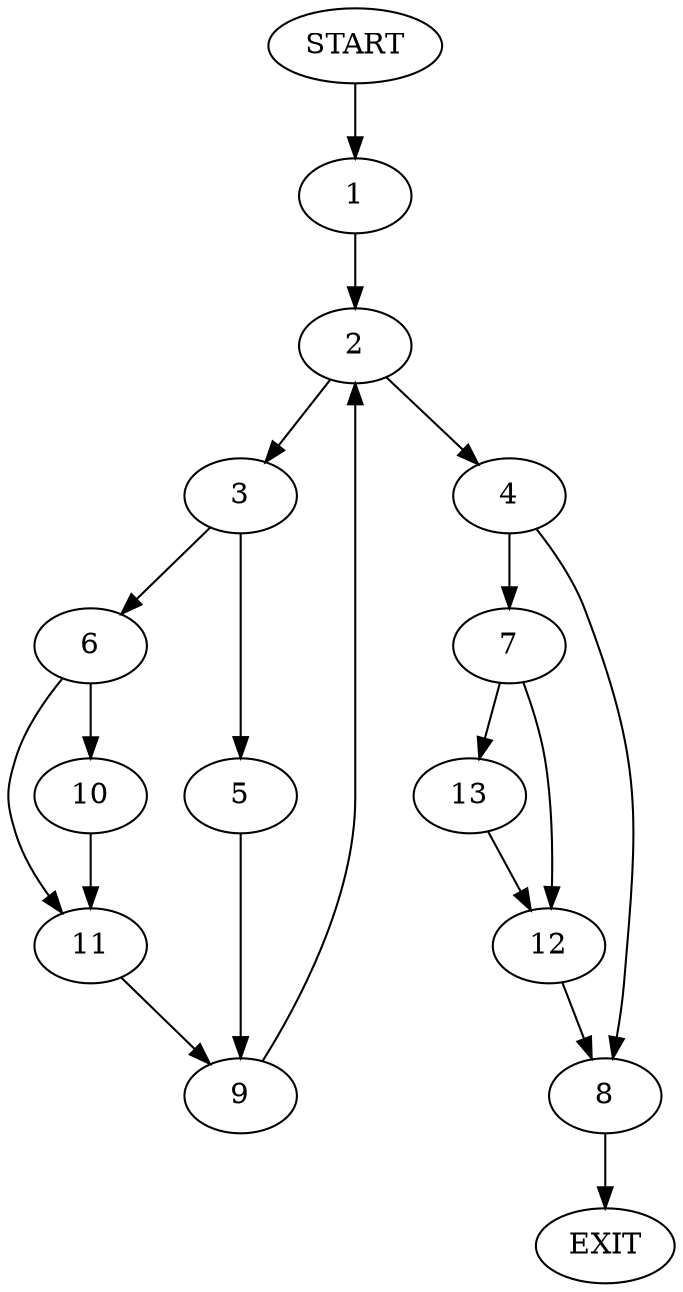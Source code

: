 digraph {
0 [label="START"]
14 [label="EXIT"]
0 -> 1
1 -> 2
2 -> 3
2 -> 4
3 -> 5
3 -> 6
4 -> 7
4 -> 8
5 -> 9
6 -> 10
6 -> 11
9 -> 2
10 -> 11
11 -> 9
8 -> 14
7 -> 12
7 -> 13
13 -> 12
12 -> 8
}
